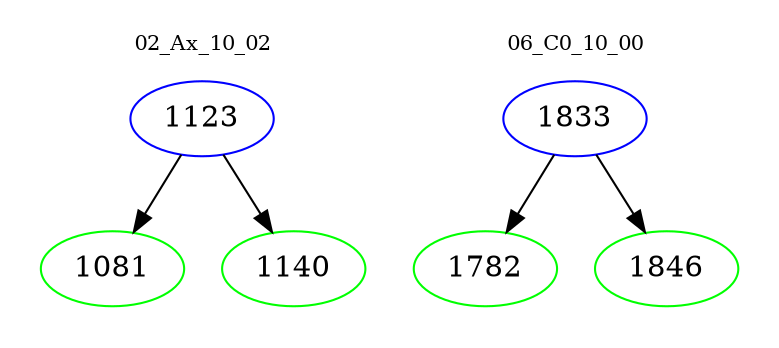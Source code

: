 digraph{
subgraph cluster_0 {
color = white
label = "02_Ax_10_02";
fontsize=10;
T0_1123 [label="1123", color="blue"]
T0_1123 -> T0_1081 [color="black"]
T0_1081 [label="1081", color="green"]
T0_1123 -> T0_1140 [color="black"]
T0_1140 [label="1140", color="green"]
}
subgraph cluster_1 {
color = white
label = "06_C0_10_00";
fontsize=10;
T1_1833 [label="1833", color="blue"]
T1_1833 -> T1_1782 [color="black"]
T1_1782 [label="1782", color="green"]
T1_1833 -> T1_1846 [color="black"]
T1_1846 [label="1846", color="green"]
}
}

